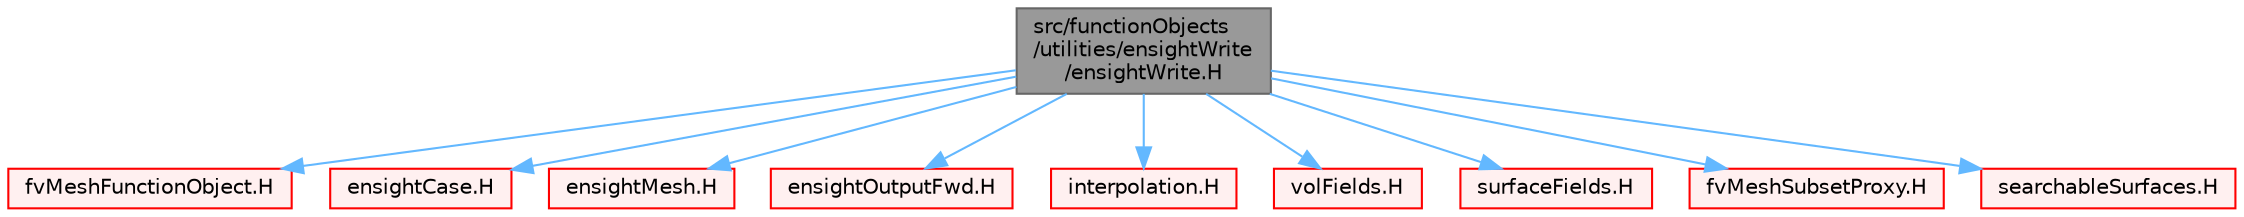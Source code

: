 digraph "src/functionObjects/utilities/ensightWrite/ensightWrite.H"
{
 // LATEX_PDF_SIZE
  bgcolor="transparent";
  edge [fontname=Helvetica,fontsize=10,labelfontname=Helvetica,labelfontsize=10];
  node [fontname=Helvetica,fontsize=10,shape=box,height=0.2,width=0.4];
  Node1 [id="Node000001",label="src/functionObjects\l/utilities/ensightWrite\l/ensightWrite.H",height=0.2,width=0.4,color="gray40", fillcolor="grey60", style="filled", fontcolor="black",tooltip=" "];
  Node1 -> Node2 [id="edge1_Node000001_Node000002",color="steelblue1",style="solid",tooltip=" "];
  Node2 [id="Node000002",label="fvMeshFunctionObject.H",height=0.2,width=0.4,color="red", fillcolor="#FFF0F0", style="filled",URL="$fvMeshFunctionObject_8H.html",tooltip=" "];
  Node1 -> Node252 [id="edge2_Node000001_Node000252",color="steelblue1",style="solid",tooltip=" "];
  Node252 [id="Node000252",label="ensightCase.H",height=0.2,width=0.4,color="red", fillcolor="#FFF0F0", style="filled",URL="$ensightCase_8H.html",tooltip=" "];
  Node1 -> Node265 [id="edge3_Node000001_Node000265",color="steelblue1",style="solid",tooltip=" "];
  Node265 [id="Node000265",label="ensightMesh.H",height=0.2,width=0.4,color="red", fillcolor="#FFF0F0", style="filled",URL="$ensightMesh_8H.html",tooltip=" "];
  Node1 -> Node314 [id="edge4_Node000001_Node000314",color="steelblue1",style="solid",tooltip=" "];
  Node314 [id="Node000314",label="ensightOutputFwd.H",height=0.2,width=0.4,color="red", fillcolor="#FFF0F0", style="filled",URL="$ensightOutputFwd_8H.html",tooltip=" "];
  Node1 -> Node315 [id="edge5_Node000001_Node000315",color="steelblue1",style="solid",tooltip=" "];
  Node315 [id="Node000315",label="interpolation.H",height=0.2,width=0.4,color="red", fillcolor="#FFF0F0", style="filled",URL="$interpolation_8H.html",tooltip=" "];
  Node1 -> Node436 [id="edge6_Node000001_Node000436",color="steelblue1",style="solid",tooltip=" "];
  Node436 [id="Node000436",label="volFields.H",height=0.2,width=0.4,color="red", fillcolor="#FFF0F0", style="filled",URL="$volFields_8H.html",tooltip=" "];
  Node1 -> Node463 [id="edge7_Node000001_Node000463",color="steelblue1",style="solid",tooltip=" "];
  Node463 [id="Node000463",label="surfaceFields.H",height=0.2,width=0.4,color="red", fillcolor="#FFF0F0", style="filled",URL="$surfaceFields_8H.html",tooltip="Foam::surfaceFields."];
  Node1 -> Node471 [id="edge8_Node000001_Node000471",color="steelblue1",style="solid",tooltip=" "];
  Node471 [id="Node000471",label="fvMeshSubsetProxy.H",height=0.2,width=0.4,color="red", fillcolor="#FFF0F0", style="filled",URL="$fvMeshSubsetProxy_8H.html",tooltip=" "];
  Node1 -> Node475 [id="edge9_Node000001_Node000475",color="steelblue1",style="solid",tooltip=" "];
  Node475 [id="Node000475",label="searchableSurfaces.H",height=0.2,width=0.4,color="red", fillcolor="#FFF0F0", style="filled",URL="$searchableSurfaces_8H.html",tooltip=" "];
}
